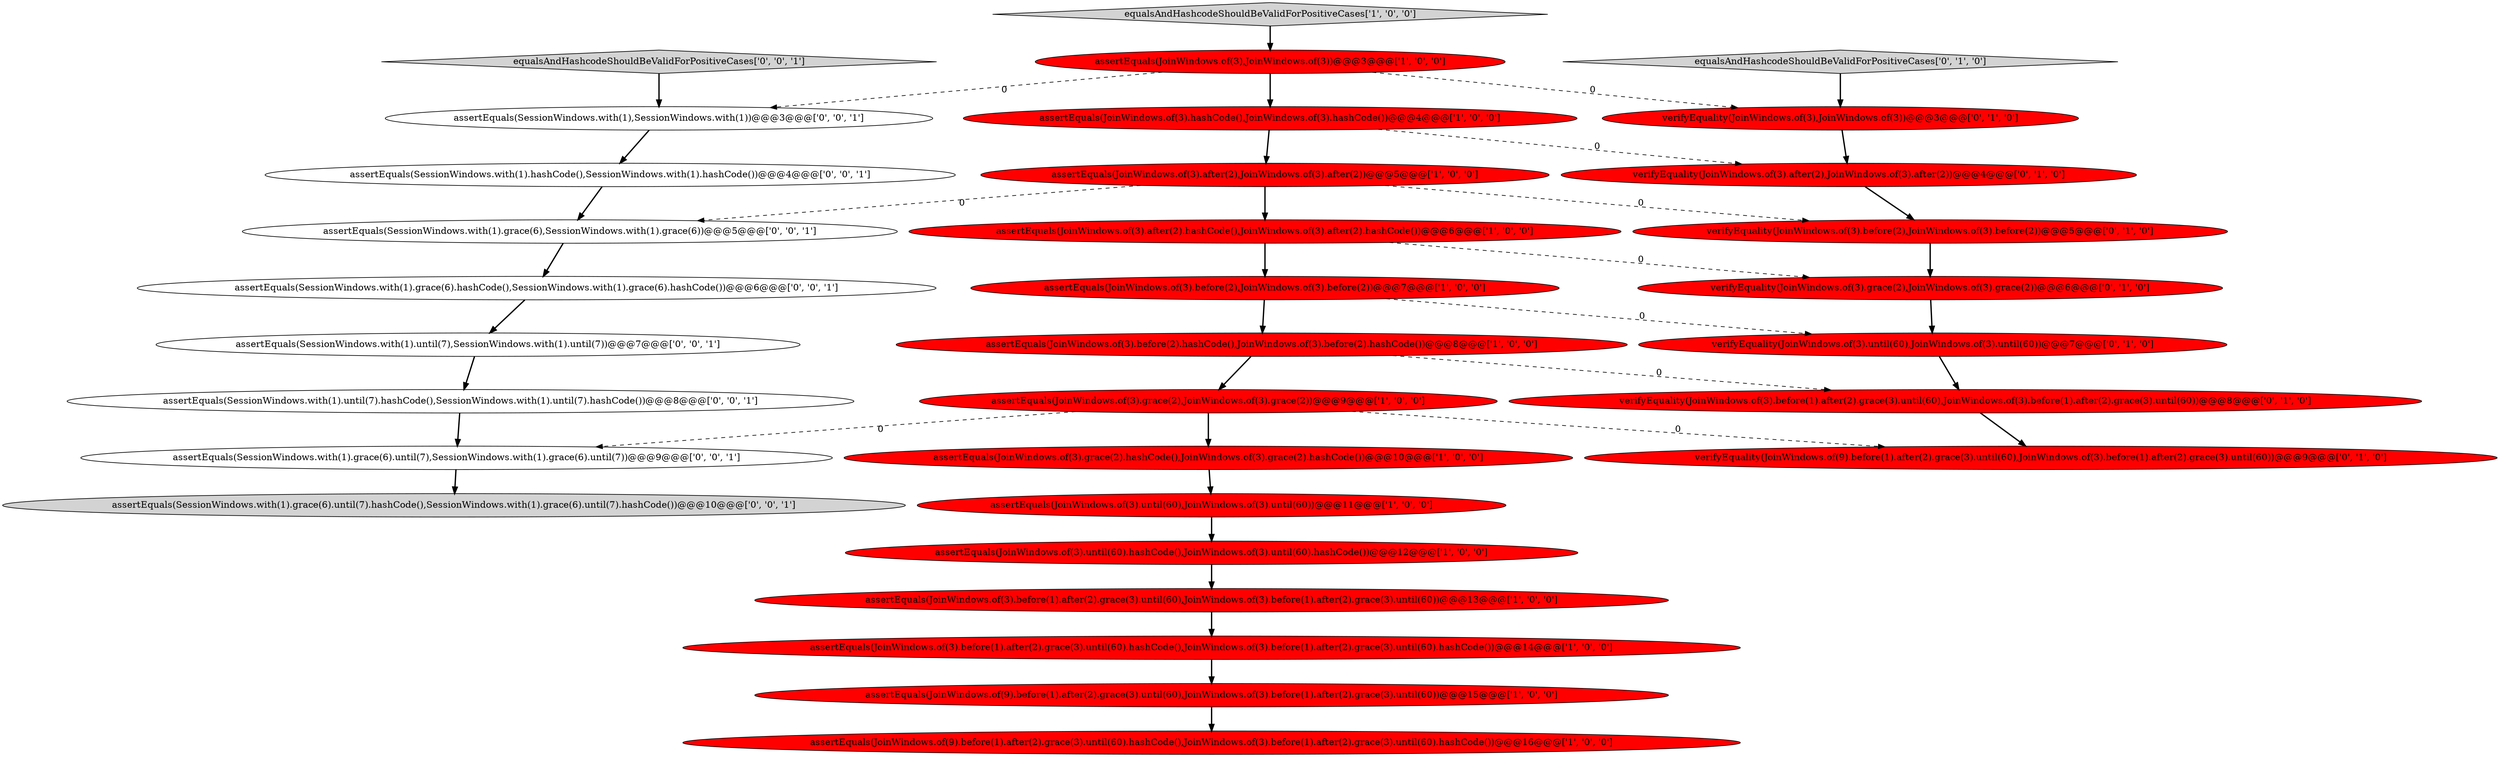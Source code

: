 digraph {
17 [style = filled, label = "verifyEquality(JoinWindows.of(3),JoinWindows.of(3))@@@3@@@['0', '1', '0']", fillcolor = red, shape = ellipse image = "AAA1AAABBB2BBB"];
31 [style = filled, label = "equalsAndHashcodeShouldBeValidForPositiveCases['0', '0', '1']", fillcolor = lightgray, shape = diamond image = "AAA0AAABBB3BBB"];
0 [style = filled, label = "assertEquals(JoinWindows.of(3).grace(2),JoinWindows.of(3).grace(2))@@@9@@@['1', '0', '0']", fillcolor = red, shape = ellipse image = "AAA1AAABBB1BBB"];
4 [style = filled, label = "assertEquals(JoinWindows.of(3).until(60).hashCode(),JoinWindows.of(3).until(60).hashCode())@@@12@@@['1', '0', '0']", fillcolor = red, shape = ellipse image = "AAA1AAABBB1BBB"];
11 [style = filled, label = "assertEquals(JoinWindows.of(3).before(1).after(2).grace(3).until(60).hashCode(),JoinWindows.of(3).before(1).after(2).grace(3).until(60).hashCode())@@@14@@@['1', '0', '0']", fillcolor = red, shape = ellipse image = "AAA1AAABBB1BBB"];
23 [style = filled, label = "assertEquals(SessionWindows.with(1).grace(6).until(7),SessionWindows.with(1).grace(6).until(7))@@@9@@@['0', '0', '1']", fillcolor = white, shape = ellipse image = "AAA0AAABBB3BBB"];
25 [style = filled, label = "assertEquals(SessionWindows.with(1).until(7).hashCode(),SessionWindows.with(1).until(7).hashCode())@@@8@@@['0', '0', '1']", fillcolor = white, shape = ellipse image = "AAA0AAABBB3BBB"];
10 [style = filled, label = "assertEquals(JoinWindows.of(3).before(2).hashCode(),JoinWindows.of(3).before(2).hashCode())@@@8@@@['1', '0', '0']", fillcolor = red, shape = ellipse image = "AAA1AAABBB1BBB"];
22 [style = filled, label = "verifyEquality(JoinWindows.of(3).until(60),JoinWindows.of(3).until(60))@@@7@@@['0', '1', '0']", fillcolor = red, shape = ellipse image = "AAA1AAABBB2BBB"];
7 [style = filled, label = "assertEquals(JoinWindows.of(9).before(1).after(2).grace(3).until(60),JoinWindows.of(3).before(1).after(2).grace(3).until(60))@@@15@@@['1', '0', '0']", fillcolor = red, shape = ellipse image = "AAA1AAABBB1BBB"];
16 [style = filled, label = "equalsAndHashcodeShouldBeValidForPositiveCases['0', '1', '0']", fillcolor = lightgray, shape = diamond image = "AAA0AAABBB2BBB"];
18 [style = filled, label = "verifyEquality(JoinWindows.of(3).grace(2),JoinWindows.of(3).grace(2))@@@6@@@['0', '1', '0']", fillcolor = red, shape = ellipse image = "AAA1AAABBB2BBB"];
21 [style = filled, label = "verifyEquality(JoinWindows.of(3).after(2),JoinWindows.of(3).after(2))@@@4@@@['0', '1', '0']", fillcolor = red, shape = ellipse image = "AAA1AAABBB2BBB"];
14 [style = filled, label = "assertEquals(JoinWindows.of(3).hashCode(),JoinWindows.of(3).hashCode())@@@4@@@['1', '0', '0']", fillcolor = red, shape = ellipse image = "AAA1AAABBB1BBB"];
15 [style = filled, label = "verifyEquality(JoinWindows.of(3).before(2),JoinWindows.of(3).before(2))@@@5@@@['0', '1', '0']", fillcolor = red, shape = ellipse image = "AAA1AAABBB2BBB"];
19 [style = filled, label = "verifyEquality(JoinWindows.of(3).before(1).after(2).grace(3).until(60),JoinWindows.of(3).before(1).after(2).grace(3).until(60))@@@8@@@['0', '1', '0']", fillcolor = red, shape = ellipse image = "AAA1AAABBB2BBB"];
26 [style = filled, label = "assertEquals(SessionWindows.with(1),SessionWindows.with(1))@@@3@@@['0', '0', '1']", fillcolor = white, shape = ellipse image = "AAA0AAABBB3BBB"];
1 [style = filled, label = "assertEquals(JoinWindows.of(9).before(1).after(2).grace(3).until(60).hashCode(),JoinWindows.of(3).before(1).after(2).grace(3).until(60).hashCode())@@@16@@@['1', '0', '0']", fillcolor = red, shape = ellipse image = "AAA1AAABBB1BBB"];
13 [style = filled, label = "assertEquals(JoinWindows.of(3),JoinWindows.of(3))@@@3@@@['1', '0', '0']", fillcolor = red, shape = ellipse image = "AAA1AAABBB1BBB"];
3 [style = filled, label = "assertEquals(JoinWindows.of(3).after(2),JoinWindows.of(3).after(2))@@@5@@@['1', '0', '0']", fillcolor = red, shape = ellipse image = "AAA1AAABBB1BBB"];
20 [style = filled, label = "verifyEquality(JoinWindows.of(9).before(1).after(2).grace(3).until(60),JoinWindows.of(3).before(1).after(2).grace(3).until(60))@@@9@@@['0', '1', '0']", fillcolor = red, shape = ellipse image = "AAA1AAABBB2BBB"];
30 [style = filled, label = "assertEquals(SessionWindows.with(1).grace(6).until(7).hashCode(),SessionWindows.with(1).grace(6).until(7).hashCode())@@@10@@@['0', '0', '1']", fillcolor = lightgray, shape = ellipse image = "AAA0AAABBB3BBB"];
27 [style = filled, label = "assertEquals(SessionWindows.with(1).grace(6),SessionWindows.with(1).grace(6))@@@5@@@['0', '0', '1']", fillcolor = white, shape = ellipse image = "AAA0AAABBB3BBB"];
12 [style = filled, label = "assertEquals(JoinWindows.of(3).before(1).after(2).grace(3).until(60),JoinWindows.of(3).before(1).after(2).grace(3).until(60))@@@13@@@['1', '0', '0']", fillcolor = red, shape = ellipse image = "AAA1AAABBB1BBB"];
6 [style = filled, label = "assertEquals(JoinWindows.of(3).after(2).hashCode(),JoinWindows.of(3).after(2).hashCode())@@@6@@@['1', '0', '0']", fillcolor = red, shape = ellipse image = "AAA1AAABBB1BBB"];
29 [style = filled, label = "assertEquals(SessionWindows.with(1).until(7),SessionWindows.with(1).until(7))@@@7@@@['0', '0', '1']", fillcolor = white, shape = ellipse image = "AAA0AAABBB3BBB"];
2 [style = filled, label = "assertEquals(JoinWindows.of(3).before(2),JoinWindows.of(3).before(2))@@@7@@@['1', '0', '0']", fillcolor = red, shape = ellipse image = "AAA1AAABBB1BBB"];
24 [style = filled, label = "assertEquals(SessionWindows.with(1).grace(6).hashCode(),SessionWindows.with(1).grace(6).hashCode())@@@6@@@['0', '0', '1']", fillcolor = white, shape = ellipse image = "AAA0AAABBB3BBB"];
28 [style = filled, label = "assertEquals(SessionWindows.with(1).hashCode(),SessionWindows.with(1).hashCode())@@@4@@@['0', '0', '1']", fillcolor = white, shape = ellipse image = "AAA0AAABBB3BBB"];
5 [style = filled, label = "assertEquals(JoinWindows.of(3).grace(2).hashCode(),JoinWindows.of(3).grace(2).hashCode())@@@10@@@['1', '0', '0']", fillcolor = red, shape = ellipse image = "AAA1AAABBB1BBB"];
8 [style = filled, label = "equalsAndHashcodeShouldBeValidForPositiveCases['1', '0', '0']", fillcolor = lightgray, shape = diamond image = "AAA0AAABBB1BBB"];
9 [style = filled, label = "assertEquals(JoinWindows.of(3).until(60),JoinWindows.of(3).until(60))@@@11@@@['1', '0', '0']", fillcolor = red, shape = ellipse image = "AAA1AAABBB1BBB"];
14->3 [style = bold, label=""];
7->1 [style = bold, label=""];
23->30 [style = bold, label=""];
5->9 [style = bold, label=""];
22->19 [style = bold, label=""];
25->23 [style = bold, label=""];
10->19 [style = dashed, label="0"];
21->15 [style = bold, label=""];
19->20 [style = bold, label=""];
9->4 [style = bold, label=""];
3->27 [style = dashed, label="0"];
0->23 [style = dashed, label="0"];
12->11 [style = bold, label=""];
13->17 [style = dashed, label="0"];
29->25 [style = bold, label=""];
3->6 [style = bold, label=""];
24->29 [style = bold, label=""];
16->17 [style = bold, label=""];
2->10 [style = bold, label=""];
0->20 [style = dashed, label="0"];
15->18 [style = bold, label=""];
13->26 [style = dashed, label="0"];
6->18 [style = dashed, label="0"];
6->2 [style = bold, label=""];
31->26 [style = bold, label=""];
18->22 [style = bold, label=""];
10->0 [style = bold, label=""];
4->12 [style = bold, label=""];
3->15 [style = dashed, label="0"];
14->21 [style = dashed, label="0"];
27->24 [style = bold, label=""];
26->28 [style = bold, label=""];
28->27 [style = bold, label=""];
2->22 [style = dashed, label="0"];
13->14 [style = bold, label=""];
17->21 [style = bold, label=""];
11->7 [style = bold, label=""];
8->13 [style = bold, label=""];
0->5 [style = bold, label=""];
}
